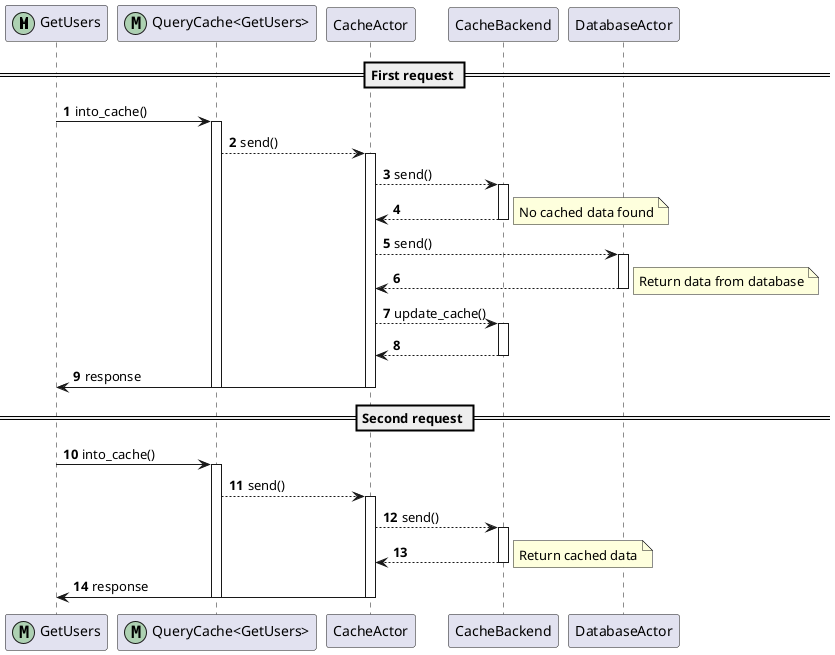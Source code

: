 @startuml
'https://plantuml.com/sequence-diagram

autonumber

participant GetUsers << (M,#ADD1B2) >>
participant "QueryCache<GetUsers>" << (M,#ADD1B2) >>
participant CacheActor
participant CacheBackend
participant DatabaseActor

== First request ==

GetUsers -> "QueryCache<GetUsers>": into_cache()
activate "QueryCache<GetUsers>"
"QueryCache<GetUsers>" --> CacheActor: send()
activate CacheActor
CacheActor --> CacheBackend: send()
activate CacheBackend
CacheActor <-- CacheBackend:
deactivate CacheBackend
note right: No cached data found
CacheActor --> DatabaseActor: send()
activate DatabaseActor
CacheActor <-- DatabaseActor
deactivate DatabaseActor
note right: Return data from database
CacheActor --> CacheBackend: update_cache()
activate CacheBackend
CacheActor <-- CacheBackend
deactivate CacheBackend
CacheActor -> GetUsers: response
deactivate CacheActor
deactivate "QueryCache<GetUsers>"

== Second request ==

GetUsers -> "QueryCache<GetUsers>": into_cache()
activate "QueryCache<GetUsers>"
"QueryCache<GetUsers>" --> CacheActor: send()
activate CacheActor
CacheActor --> CacheBackend: send()
activate CacheBackend
CacheActor <-- CacheBackend:
deactivate CacheBackend
note right: Return cached data
CacheActor -> GetUsers: response
deactivate CacheActor
deactivate "QueryCache<GetUsers>"
@enduml
